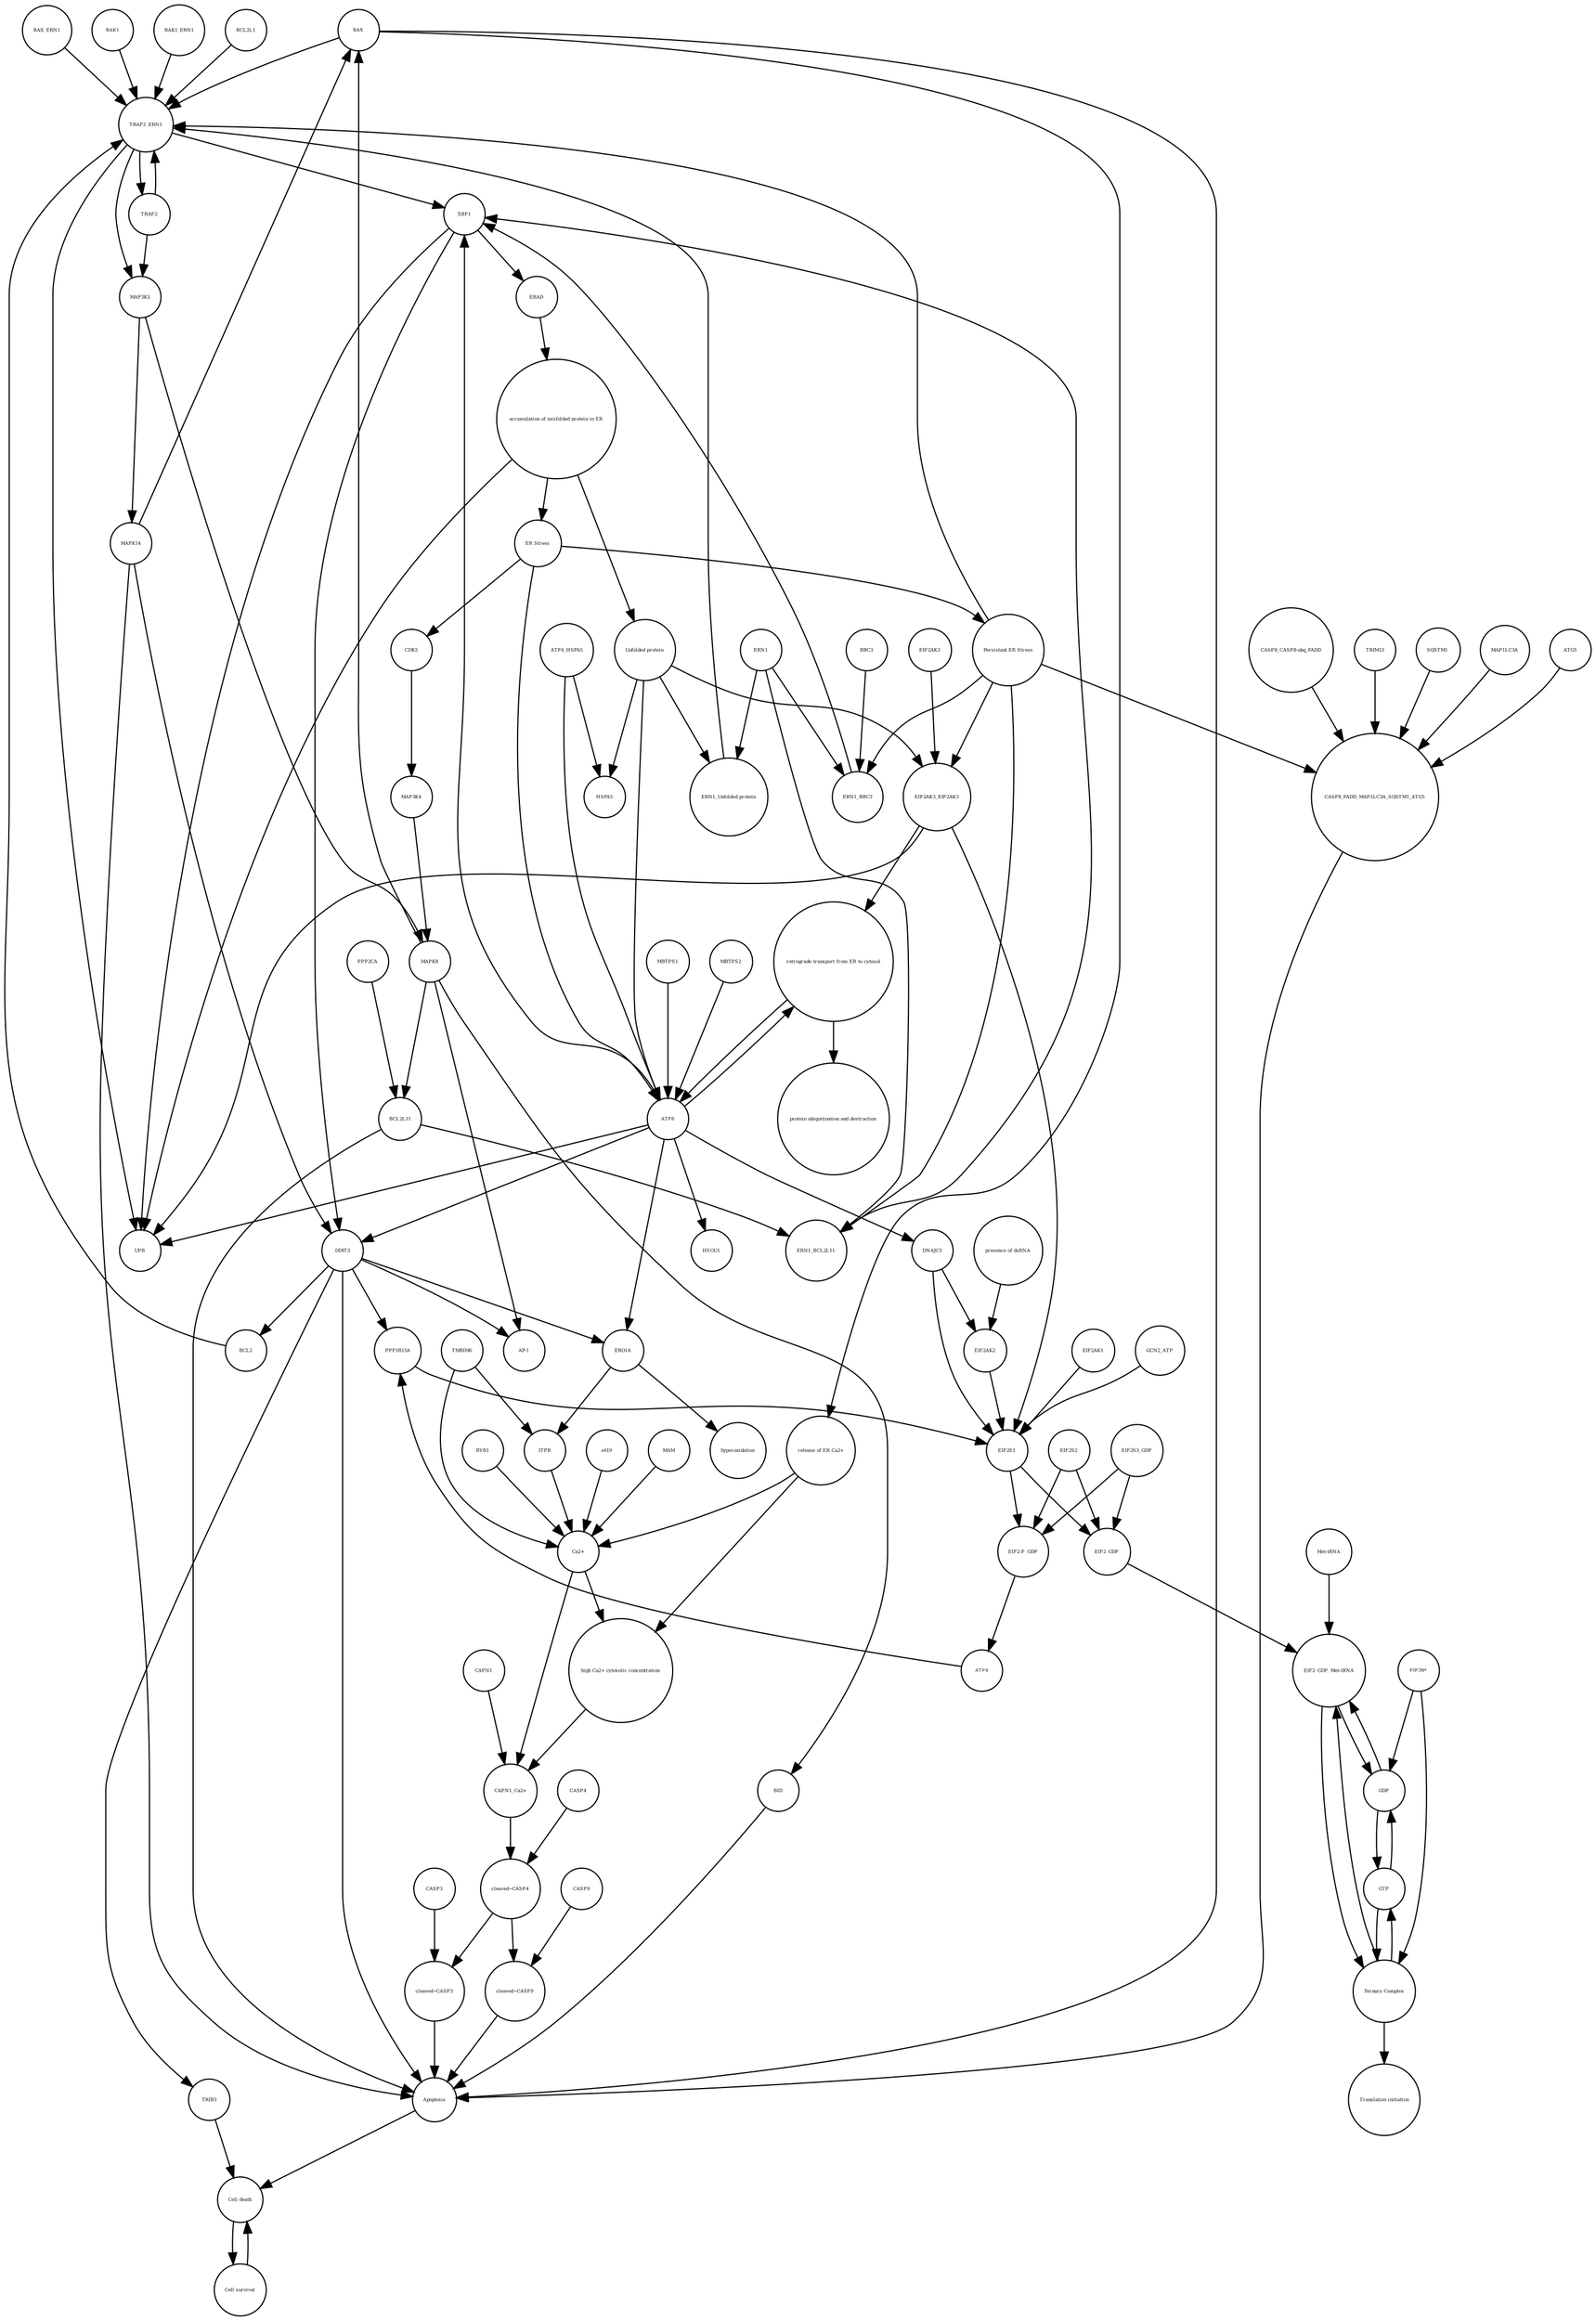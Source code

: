 strict digraph  {
BAX [annotation="urn_miriam_hgnc.symbol_BAX", bipartite=0, cls=macromolecule, fontsize=4, label=BAX, shape=circle];
"release of ER Ca2+" [annotation="", bipartite=0, cls=phenotype, fontsize=4, label="release of ER Ca2+", shape=circle];
"Cell death" [annotation="", bipartite=0, cls=phenotype, fontsize=4, label="Cell death", shape=circle];
"Cell survival" [annotation="", bipartite=0, cls=phenotype, fontsize=4, label="Cell survival", shape=circle];
"Ca2+" [annotation="urn_miriam_obo.chebi_CHEBI%3A29108", bipartite=0, cls="simple chemical", fontsize=4, label="Ca2+", shape=circle];
"high Ca2+ cytosolic concentration" [annotation="", bipartite=0, cls=phenotype, fontsize=4, label="high Ca2+ cytosolic concentration", shape=circle];
ERAD [annotation="", bipartite=0, cls=phenotype, fontsize=4, label=ERAD, shape=circle];
"accumulation of misfolded protein in ER" [annotation="", bipartite=0, cls=phenotype, fontsize=4, label="accumulation of misfolded protein in ER", shape=circle];
TMBIM6 [annotation="urn_miriam_hgnc.symbol_TMBIM6", bipartite=0, cls=macromolecule, fontsize=4, label=TMBIM6, shape=circle];
RYR1 [annotation="urn_miriam_hgnc.symbol_RYR1", bipartite=0, cls=macromolecule, fontsize=4, label=RYR1, shape=circle];
ATG5 [annotation="urn_miriam_hgnc.symbol_ATG5", bipartite=0, cls=macromolecule, fontsize=4, label=ATG5, shape=circle];
BCL2L1 [annotation="urn_miriam_hgnc.symbol_BCL2L1", bipartite=0, cls=macromolecule, fontsize=4, label=BCL2L1, shape=circle];
CASP4 [annotation="urn_miriam_hgnc.symbol_CASP4", bipartite=0, cls=macromolecule, fontsize=4, label=CASP4, shape=circle];
"protein ubiquitination and destruction" [annotation="", bipartite=0, cls=phenotype, fontsize=4, label="protein ubiquitination and destruction", shape=circle];
EIF2AK2 [annotation="urn_miriam_hgnc.symbol_EIF2AK2", bipartite=0, cls=macromolecule, fontsize=4, label=EIF2AK2, shape=circle];
"cleaved~CASP3" [annotation="urn_miriam_hgnc.symbol_CASP3", bipartite=0, cls=macromolecule, fontsize=4, label="cleaved~CASP3", shape=circle];
MAPK14 [annotation="urn_miriam_hgnc.symbol_MAPK14", bipartite=0, cls=macromolecule, fontsize=4, label=MAPK14, shape=circle];
MAP3K4 [annotation="urn_miriam_hgnc.symbol_MAP3K4", bipartite=0, cls=macromolecule, fontsize=4, label=MAP3K4, shape=circle];
EIF2AK3_EIF2AK3 [annotation="", bipartite=0, cls=complex, fontsize=4, label=EIF2AK3_EIF2AK3, shape=circle];
"CAPN1_Ca2+" [annotation="", bipartite=0, cls=complex, fontsize=4, label="CAPN1_Ca2+", shape=circle];
EIF2_GDP [annotation="", bipartite=0, cls=complex, fontsize=4, label=EIF2_GDP, shape=circle];
"cleaved~CASP4" [annotation="urn_miriam_hgnc.symbol_CASP4", bipartite=0, cls=macromolecule, fontsize=4, label="cleaved~CASP4", shape=circle];
"Persistant ER Stress" [annotation="", bipartite=0, cls=phenotype, fontsize=4, label="Persistant ER Stress", shape=circle];
ERN1_BCL2L11 [annotation="", bipartite=0, cls=complex, fontsize=4, label=ERN1_BCL2L11, shape=circle];
EIF2AK1 [annotation="urn_miriam_hgnc.symbol_EIF2AK1", bipartite=0, cls=macromolecule, fontsize=4, label=EIF2AK1, shape=circle];
CASP8_FADD_MAP1LC3A_SQSTM1_ATG5 [annotation="", bipartite=0, cls=complex, fontsize=4, label=CASP8_FADD_MAP1LC3A_SQSTM1_ATG5, shape=circle];
"CASP8_CASP8-ubq_FADD" [annotation="", bipartite=0, cls=complex, fontsize=4, label="CASP8_CASP8-ubq_FADD", shape=circle];
"EIF2_GDP_Met-tRNA" [annotation="", bipartite=0, cls=complex, fontsize=4, label="EIF2_GDP_Met-tRNA", shape=circle];
PPP1R15A [annotation="urn_miriam_hgnc.symbol_PPP1R15A", bipartite=0, cls=macromolecule, fontsize=4, label=PPP1R15A, shape=circle];
MBTPS1 [annotation="urn_miriam_hgnc.symbol_MBTPS1", bipartite=0, cls=macromolecule, fontsize=4, label=MBTPS1, shape=circle];
"presence of dsRNA" [annotation="", bipartite=0, cls=phenotype, fontsize=4, label="presence of dsRNA", shape=circle];
DDIT3 [annotation="urn_miriam_hgnc.symbol_DDIT3", bipartite=0, cls=macromolecule, fontsize=4, label=DDIT3, shape=circle];
BAX_ERN1 [annotation="", bipartite=0, cls=complex, fontsize=4, label=BAX_ERN1, shape=circle];
DNAJC3 [annotation="urn_miriam_hgnc.symbol_DNAJC3", bipartite=0, cls=macromolecule, fontsize=4, label=DNAJC3, shape=circle];
BCL2 [annotation="urn_miriam_hgnc.symbol_BCL2", bipartite=0, cls="nucleic acid feature", fontsize=4, label=BCL2, shape=circle];
BAK1 [annotation="urn_miriam_hgnc.symbol_BAK1", bipartite=0, cls=macromolecule, fontsize=4, label=BAK1, shape=circle];
ATF6 [annotation="urn_miriam_hgnc.symbol_ATF6", bipartite=0, cls=macromolecule, fontsize=4, label=ATF6, shape=circle];
ERN1_BBC3 [annotation="", bipartite=0, cls=complex, fontsize=4, label=ERN1_BBC3, shape=circle];
PPP2CA [annotation="urn_miriam_hgnc.symbol_PPP2CA", bipartite=0, cls=macromolecule, fontsize=4, label=PPP2CA, shape=circle];
GDP [annotation="urn_miriam_obo.chebi_CHEBI%3A65180", bipartite=0, cls="simple chemical", fontsize=4, label=GDP, shape=circle];
BID [annotation="urn_miriam_hgnc.symbol_BID", bipartite=0, cls=macromolecule, fontsize=4, label=BID, shape=circle];
TRAF2_ERN1 [annotation="", bipartite=0, cls=complex, fontsize=4, label=TRAF2_ERN1, shape=circle];
XBP1 [annotation="urn_miriam_hgnc.symbol_XBP1", bipartite=0, cls=macromolecule, fontsize=4, label=XBP1, shape=circle];
HSPA5 [annotation="urn_miriam_hgnc.symbol_HSPA5", bipartite=0, cls=macromolecule, fontsize=4, label=HSPA5, shape=circle];
"EIF2B*" [annotation="", bipartite=0, cls=complex, fontsize=4, label="EIF2B*", shape=circle];
BCL2L11 [annotation="urn_miriam_hgnc.symbol_BCL2L11", bipartite=0, cls=macromolecule, fontsize=4, label=BCL2L11, shape=circle];
CAPN1 [annotation="urn_miriam_hgnc.symbol_CAPN1", bipartite=0, cls=macromolecule, fontsize=4, label=CAPN1, shape=circle];
s619 [annotation="", bipartite=0, cls=complex, fontsize=4, label=s619, shape=circle];
"AP-1" [annotation="urn_miriam_hgnc.symbol_FOS|urn_miriam_hgnc.symbol_FOSB|urn_miriam_hgnc.symbol_FOSL1|urn_miriam_hgnc.symbol_FOSL2|urn_miriam_hgnc.symbol_JUN|urn_miriam_hgnc.symbol_JUNB|urn_miriam_hgnc.symbol_JUND", bipartite=0, cls=macromolecule, fontsize=4, label="AP-1", shape=circle];
HYOU1 [annotation="urn_miriam_hgnc.symbol_HYOU1", bipartite=0, cls=macromolecule, fontsize=4, label=HYOU1, shape=circle];
TRIM13 [annotation="urn_miriam_hgnc.symbol_TRIM13", bipartite=0, cls=macromolecule, fontsize=4, label=TRIM13, shape=circle];
"retrograde transport from ER to cytosol" [annotation="", bipartite=0, cls=phenotype, fontsize=4, label="retrograde transport from ER to cytosol", shape=circle];
GCN2_ATP [annotation="", bipartite=0, cls=complex, fontsize=4, label=GCN2_ATP, shape=circle];
"EIF2-P_GDP" [annotation="", bipartite=0, cls=complex, fontsize=4, label="EIF2-P_GDP", shape=circle];
TRAF2 [annotation="urn_miriam_hgnc.symbol_TRAF2", bipartite=0, cls=macromolecule, fontsize=4, label=TRAF2, shape=circle];
"cleaved~CASP9" [annotation="urn_miriam_hgnc.symbol_CASP9", bipartite=0, cls=macromolecule, fontsize=4, label="cleaved~CASP9", shape=circle];
CASP3 [annotation="urn_miriam_hgnc.symbol_CASP3", bipartite=0, cls=macromolecule, fontsize=4, label=CASP3, shape=circle];
EIF2AK3 [annotation="urn_miriam_hgnc.symbol_EIF2AK3", bipartite=0, cls=macromolecule, fontsize=4, label=EIF2AK3, shape=circle];
EIF2S2 [annotation="urn_miriam_hgnc.symbol_EIF2S2", bipartite=0, cls=macromolecule, fontsize=4, label=EIF2S2, shape=circle];
hyperoxidation [annotation="", bipartite=0, cls=phenotype, fontsize=4, label=hyperoxidation, shape=circle];
"ERN1_Unfolded protein" [annotation="", bipartite=0, cls=complex, fontsize=4, label="ERN1_Unfolded protein", shape=circle];
ATF4 [annotation="urn_miriam_hgnc.symbol_ATF4", bipartite=0, cls=macromolecule, fontsize=4, label=ATF4, shape=circle];
"Ternary Complex" [annotation="", bipartite=0, cls=complex, fontsize=4, label="Ternary Complex", shape=circle];
ERO1A [annotation="urn_miriam_hgnc.symbol_ERO1A", bipartite=0, cls=macromolecule, fontsize=4, label=ERO1A, shape=circle];
UPR [annotation="", bipartite=0, cls=phenotype, fontsize=4, label=UPR, shape=circle];
"Translation initiation" [annotation="", bipartite=0, cls=phenotype, fontsize=4, label="Translation initiation", shape=circle];
MAPK8 [annotation="urn_miriam_hgnc.symbol_MAPK8", bipartite=0, cls=macromolecule, fontsize=4, label=MAPK8, shape=circle];
ATF6_HSPA5 [annotation="", bipartite=0, cls=complex, fontsize=4, label=ATF6_HSPA5, shape=circle];
MBTPS2 [annotation="urn_miriam_hgnc.symbol_MBTPS2", bipartite=0, cls=macromolecule, fontsize=4, label=MBTPS2, shape=circle];
TRIB3 [annotation="urn_miriam_hgnc.symbol_TRIB3", bipartite=0, cls=macromolecule, fontsize=4, label=TRIB3, shape=circle];
"SQSTM1 " [annotation="urn_miriam_hgnc.symbol_SQSTM1", bipartite=0, cls=macromolecule, fontsize=4, label="SQSTM1 ", shape=circle];
BBC3 [annotation="urn_miriam_hgnc.symbol_BBC3", bipartite=0, cls=macromolecule, fontsize=4, label=BBC3, shape=circle];
MAP1LC3A [annotation="urn_miriam_hgnc.symbol_MAP1LC3A", bipartite=0, cls=macromolecule, fontsize=4, label=MAP1LC3A, shape=circle];
BAK1_ERN1 [annotation="", bipartite=0, cls=complex, fontsize=4, label=BAK1_ERN1, shape=circle];
GTP [annotation="urn_miriam_obo.chebi_CHEBI%3A57600", bipartite=0, cls="simple chemical", fontsize=4, label=GTP, shape=circle];
CASP9 [annotation="urn_miriam_hgnc.symbol_CSAP9", bipartite=0, cls=macromolecule, fontsize=4, label=CASP9, shape=circle];
ITPR [annotation="urn_miriam_hgnc.symbol_ITPR1|urn_miriam_hgnc.symbol_ITPR2|urn_miriam_hgnc.symbol_ITPR3", bipartite=0, cls=macromolecule, fontsize=4, label=ITPR, shape=circle];
Apoptosis [annotation="", bipartite=0, cls=phenotype, fontsize=4, label=Apoptosis, shape=circle];
MAM [annotation="", bipartite=0, cls=phenotype, fontsize=4, label=MAM, shape=circle];
"Unfolded protein" [annotation="", bipartite=0, cls=macromolecule, fontsize=4, label="Unfolded protein", shape=circle];
"Met-tRNA" [annotation="urn_miriam_hgnc_HGNC%3A34779", bipartite=0, cls="nucleic acid feature", fontsize=4, label="Met-tRNA", shape=circle];
"ER Stress" [annotation="", bipartite=0, cls=phenotype, fontsize=4, label="ER Stress", shape=circle];
ERN1 [annotation="urn_miriam_hgnc.symbol_ERN1", bipartite=0, cls=macromolecule, fontsize=4, label=ERN1, shape=circle];
EIF2S1 [annotation="urn_miriam_hgnc.symbol_EIF2S1", bipartite=0, cls=macromolecule, fontsize=4, label=EIF2S1, shape=circle];
MAP3K5 [annotation="urn_miriam_hgnc.symbol_MAP3K5", bipartite=0, cls=macromolecule, fontsize=4, label=MAP3K5, shape=circle];
CDK5 [annotation="urn_miriam_hgnc.symbol_CDK5", bipartite=0, cls=macromolecule, fontsize=4, label=CDK5, shape=circle];
EIF2S3_GDP [annotation="", bipartite=0, cls=complex, fontsize=4, label=EIF2S3_GDP, shape=circle];
BAX -> "release of ER Ca2+"  [annotation="", interaction_type=stimulation];
BAX -> TRAF2_ERN1  [annotation="urn_miriam_pubmed_23850759|urn_miriam_pubmed_23430059|urn_miriam_pubmed_26587781", interaction_type=catalysis];
BAX -> Apoptosis  [annotation="", interaction_type=production];
"release of ER Ca2+" -> "Ca2+"  [annotation=urn_miriam_pubmed_23850759, interaction_type=catalysis];
"release of ER Ca2+" -> "high Ca2+ cytosolic concentration"  [annotation="", interaction_type=production];
"Cell death" -> "Cell survival"  [annotation="", interaction_type=inhibition];
"Cell survival" -> "Cell death"  [annotation="", interaction_type=inhibition];
"Ca2+" -> "high Ca2+ cytosolic concentration"  [annotation="", interaction_type=stimulation];
"Ca2+" -> "CAPN1_Ca2+"  [annotation="", interaction_type=production];
"high Ca2+ cytosolic concentration" -> "CAPN1_Ca2+"  [annotation=urn_miriam_pubmed_19931333, interaction_type=catalysis];
ERAD -> "accumulation of misfolded protein in ER"  [annotation="", interaction_type=inhibition];
"accumulation of misfolded protein in ER" -> "Unfolded protein"  [annotation="", interaction_type=production];
"accumulation of misfolded protein in ER" -> UPR  [annotation="", interaction_type=production];
"accumulation of misfolded protein in ER" -> "ER Stress"  [annotation="", interaction_type=production];
TMBIM6 -> ITPR  [annotation="urn_miriam_pubmed_23850759|urn_miriam_pubmed_23430059", interaction_type=catalysis];
TMBIM6 -> "Ca2+"  [annotation=urn_miriam_pubmed_23850759, interaction_type=catalysis];
RYR1 -> "Ca2+"  [annotation=urn_miriam_pubmed_23850759, interaction_type=catalysis];
ATG5 -> CASP8_FADD_MAP1LC3A_SQSTM1_ATG5  [annotation="", interaction_type=production];
BCL2L1 -> TRAF2_ERN1  [annotation="urn_miriam_pubmed_23850759|urn_miriam_pubmed_23430059|urn_miriam_pubmed_26587781", interaction_type=inhibition];
CASP4 -> "cleaved~CASP4"  [annotation="", interaction_type=production];
EIF2AK2 -> EIF2S1  [annotation="urn_miriam_pubmed_12667446|urn_miriam_pubmed_16246152|urn_miriam_pubmed_12601012|urn_miriam_pubmed_23850759|urn_miriam_pubmed_18360008|urn_miriam_pubmed_26587781", interaction_type=catalysis];
"cleaved~CASP3" -> Apoptosis  [annotation="", interaction_type=production];
MAPK14 -> Apoptosis  [annotation="", interaction_type=production];
MAPK14 -> DDIT3  [annotation="urn_miriam_pubmed_23850759|urn_miriam_pubmed_23430059|urn_miriam_pubmed_26137585", interaction_type=catalysis];
MAPK14 -> BAX  [annotation="urn_miriam_pubmed_18191217|urn_miriam_pubmed_23430059", interaction_type=catalysis];
MAP3K4 -> MAPK8  [annotation="urn_miriam_pubmed_18191217|urn_miriam_pubmed_23850759|urn_miriam_pubmed_26587781", interaction_type=catalysis];
EIF2AK3_EIF2AK3 -> UPR  [annotation="", interaction_type=production];
EIF2AK3_EIF2AK3 -> "retrograde transport from ER to cytosol"  [annotation="", interaction_type=production];
EIF2AK3_EIF2AK3 -> EIF2S1  [annotation="urn_miriam_pubmed_12667446|urn_miriam_pubmed_16246152|urn_miriam_pubmed_12601012|urn_miriam_pubmed_23850759|urn_miriam_pubmed_18360008|urn_miriam_pubmed_26587781", interaction_type=catalysis];
"CAPN1_Ca2+" -> "cleaved~CASP4"  [annotation=urn_miriam_pubmed_19931333, interaction_type=catalysis];
EIF2_GDP -> "EIF2_GDP_Met-tRNA"  [annotation="", interaction_type=production];
"cleaved~CASP4" -> "cleaved~CASP3"  [annotation="urn_miriam_pubmed_19931333|urn_miriam_pubmed_26618107", interaction_type=catalysis];
"cleaved~CASP4" -> "cleaved~CASP9"  [annotation="urn_miriam_pubmed_19931333|urn_miriam_pubmed_26618107", interaction_type=catalysis];
"Persistant ER Stress" -> ERN1_BCL2L11  [annotation="urn_miriam_pubmed_23850759|urn_miriam_pubmed_23430059|urn_miriam_pubmed_26587781", interaction_type=inhibition];
"Persistant ER Stress" -> CASP8_FADD_MAP1LC3A_SQSTM1_ATG5  [annotation=urn_miriam_pubmed_17991856, interaction_type=catalysis];
"Persistant ER Stress" -> ERN1_BBC3  [annotation="urn_miriam_pubmed_23430059|urn_miriam_pubmed_17991856", interaction_type=inhibition];
"Persistant ER Stress" -> TRAF2_ERN1  [annotation="urn_miriam_pubmed_23850759|urn_miriam_pubmed_23430059|urn_miriam_pubmed_26587781", interaction_type=inhibition];
"Persistant ER Stress" -> EIF2AK3_EIF2AK3  [annotation=urn_miriam_pubmed_17991856, interaction_type=catalysis];
ERN1_BCL2L11 -> XBP1  [annotation="urn_miriam_pubmed_26587781|urn_miriam_pubmed_23430059", interaction_type=catalysis];
EIF2AK1 -> EIF2S1  [annotation="urn_miriam_pubmed_23850759|urn_miriam_pubmed_12667446|urn_miriam_pubmed_16246152|urn_miriam_pubmed_12601012", interaction_type=catalysis];
CASP8_FADD_MAP1LC3A_SQSTM1_ATG5 -> Apoptosis  [annotation="", interaction_type=production];
"CASP8_CASP8-ubq_FADD" -> CASP8_FADD_MAP1LC3A_SQSTM1_ATG5  [annotation="", interaction_type=production];
"EIF2_GDP_Met-tRNA" -> "Ternary Complex"  [annotation="", interaction_type=production];
"EIF2_GDP_Met-tRNA" -> GDP  [annotation="", interaction_type=production];
PPP1R15A -> EIF2S1  [annotation="urn_miriam_pubmed_23850759|urn_miriam_pubmed_12667446|urn_miriam_pubmed_16246152|urn_miriam_pubmed_12601012", interaction_type=catalysis];
MBTPS1 -> ATF6  [annotation="urn_miriam_pubmed_18360008|urn_miriam_pubmed_17991856|urn_miriam_pubmed_26587781|urn_miriam_pubmed_23850759", interaction_type=catalysis];
"presence of dsRNA" -> EIF2AK2  [annotation="urn_miriam_pubmed_12601012|urn_miriam_pubmed_26587781|urn_miriam_pubmed_23850759", interaction_type=catalysis];
DDIT3 -> ERO1A  [annotation="urn_miriam_pubmed_23850759|urn_miriam_pubmed_25387528", interaction_type=catalysis];
DDIT3 -> PPP1R15A  [annotation="urn_miriam_pubmed_23850759|urn_miriam_pubmed_31638256", interaction_type=catalysis];
DDIT3 -> BCL2  [annotation="urn_miriam_pubmed_30662442|urn_miriam_pubmed_23850759", interaction_type=inhibition];
DDIT3 -> "AP-1"  [annotation="urn_miriam_pubmed_26618107|urn_miriam_pubmed_26587781|urn_miriam_pubmed_23850759", interaction_type=catalysis];
DDIT3 -> Apoptosis  [annotation="", interaction_type=production];
DDIT3 -> TRIB3  [annotation="urn_miriam_pubmed_23430059|urn_miriam_pubmed_18940792", interaction_type=catalysis];
BAX_ERN1 -> TRAF2_ERN1  [annotation="urn_miriam_pubmed_23850759|urn_miriam_pubmed_23430059|urn_miriam_pubmed_26587781", interaction_type=catalysis];
DNAJC3 -> EIF2S1  [annotation="urn_miriam_pubmed_12667446|urn_miriam_pubmed_16246152|urn_miriam_pubmed_12601012|urn_miriam_pubmed_23850759|urn_miriam_pubmed_18360008|urn_miriam_pubmed_26587781", interaction_type=inhibition];
DNAJC3 -> EIF2AK2  [annotation="urn_miriam_pubmed_12601012|urn_miriam_pubmed_26587781|urn_miriam_pubmed_23850759", interaction_type=inhibition];
BCL2 -> TRAF2_ERN1  [annotation="urn_miriam_pubmed_23850759|urn_miriam_pubmed_23430059|urn_miriam_pubmed_26587781", interaction_type=inhibition];
BAK1 -> TRAF2_ERN1  [annotation="urn_miriam_pubmed_23850759|urn_miriam_pubmed_23430059|urn_miriam_pubmed_26587781", interaction_type=catalysis];
ATF6 -> HYOU1  [annotation=urn_miriam_pubmed_18360008, interaction_type=catalysis];
ATF6 -> "retrograde transport from ER to cytosol"  [annotation="", interaction_type=production];
ATF6 -> DDIT3  [annotation="urn_miriam_pubmed_26587781|urn_miriam_pubmed_17991856|urn_miriam_pubmed_28843399", interaction_type=catalysis];
ATF6 -> ERO1A  [annotation="urn_miriam_pubmed_23850759|urn_miriam_pubmed_25387528", interaction_type=catalysis];
ATF6 -> UPR  [annotation="", interaction_type=production];
ATF6 -> DNAJC3  [annotation="urn_miriam_pubmed_12601012|urn_miriam_pubmed_18360008", interaction_type=catalysis];
ATF6 -> XBP1  [annotation="urn_miriam_pubmed_26587781|urn_miriam_pubmed_23430059", interaction_type=catalysis];
ERN1_BBC3 -> XBP1  [annotation="urn_miriam_pubmed_26587781|urn_miriam_pubmed_23430059", interaction_type=catalysis];
PPP2CA -> BCL2L11  [annotation="urn_miriam_pubmed_23850759|urn_miriam_pubmed_23430059", interaction_type=catalysis];
GDP -> GTP  [annotation="", interaction_type=production];
GDP -> "EIF2_GDP_Met-tRNA"  [annotation="", interaction_type=production];
BID -> Apoptosis  [annotation="", interaction_type=production];
TRAF2_ERN1 -> MAP3K5  [annotation=urn_miriam_pubmed_23850759, interaction_type=catalysis];
TRAF2_ERN1 -> TRAF2  [annotation=urn_miriam_pubmed_23850759, interaction_type=catalysis];
TRAF2_ERN1 -> UPR  [annotation="", interaction_type=production];
TRAF2_ERN1 -> XBP1  [annotation="urn_miriam_pubmed_26587781|urn_miriam_pubmed_23430059", interaction_type=catalysis];
XBP1 -> DDIT3  [annotation="urn_miriam_pubmed_26587781|urn_miriam_pubmed_17991856|urn_miriam_pubmed_28843399", interaction_type=catalysis];
XBP1 -> ERAD  [annotation="", interaction_type=production];
XBP1 -> UPR  [annotation="", interaction_type=production];
"EIF2B*" -> "Ternary Complex"  [annotation="urn_miriam_pubmed_23850759|urn_miriam_pubmed_16246152", interaction_type=catalysis];
"EIF2B*" -> GDP  [annotation="urn_miriam_pubmed_23850759|urn_miriam_pubmed_16246152", interaction_type=catalysis];
BCL2L11 -> ERN1_BCL2L11  [annotation="", interaction_type=production];
BCL2L11 -> Apoptosis  [annotation="", interaction_type=production];
CAPN1 -> "CAPN1_Ca2+"  [annotation="", interaction_type=production];
s619 -> "Ca2+"  [annotation=urn_miriam_pubmed_23850759, interaction_type=catalysis];
TRIM13 -> CASP8_FADD_MAP1LC3A_SQSTM1_ATG5  [annotation=urn_miriam_pubmed_17991856, interaction_type=catalysis];
"retrograde transport from ER to cytosol" -> ATF6  [annotation="urn_miriam_pubmed_18360008|urn_miriam_pubmed_17991856|urn_miriam_pubmed_26587781|urn_miriam_pubmed_12847084", interaction_type=inhibition];
"retrograde transport from ER to cytosol" -> "protein ubiquitination and destruction"  [annotation="", interaction_type=production];
GCN2_ATP -> EIF2S1  [annotation="urn_miriam_pubmed_12667446|urn_miriam_pubmed_16246152|urn_miriam_pubmed_12601012|urn_miriam_pubmed_23850759|urn_miriam_pubmed_18360008|urn_miriam_pubmed_26587781", interaction_type=catalysis];
"EIF2-P_GDP" -> ATF4  [annotation="urn_miriam_pubmed_15277680|urn_miriam_pubmed_16246152|urn_miriam_pubmed_23850759", interaction_type=catalysis];
TRAF2 -> TRAF2_ERN1  [annotation="", interaction_type=production];
TRAF2 -> MAP3K5  [annotation=urn_miriam_pubmed_23850759, interaction_type=catalysis];
"cleaved~CASP9" -> Apoptosis  [annotation="", interaction_type=production];
CASP3 -> "cleaved~CASP3"  [annotation="", interaction_type=production];
EIF2AK3 -> EIF2AK3_EIF2AK3  [annotation="", interaction_type=production];
EIF2S2 -> EIF2_GDP  [annotation="", interaction_type=production];
EIF2S2 -> "EIF2-P_GDP"  [annotation="", interaction_type=production];
"ERN1_Unfolded protein" -> TRAF2_ERN1  [annotation="", interaction_type=production];
ATF4 -> PPP1R15A  [annotation="urn_miriam_pubmed_23850759|urn_miriam_pubmed_31638256", interaction_type=catalysis];
"Ternary Complex" -> GTP  [annotation="", interaction_type=production];
"Ternary Complex" -> "EIF2_GDP_Met-tRNA"  [annotation="", interaction_type=production];
"Ternary Complex" -> "Translation initiation"  [annotation="", interaction_type=production];
ERO1A -> ITPR  [annotation="urn_miriam_pubmed_23850759|urn_miriam_pubmed_23430059", interaction_type=catalysis];
ERO1A -> hyperoxidation  [annotation="", interaction_type=production];
MAPK8 -> BCL2L11  [annotation="urn_miriam_pubmed_26018731|urn_miriam_pubmed_23850759", interaction_type=catalysis];
MAPK8 -> BAX  [annotation="urn_miriam_pubmed_18191217|urn_miriam_pubmed_23430059", interaction_type=catalysis];
MAPK8 -> "AP-1"  [annotation="urn_miriam_pubmed_26618107|urn_miriam_pubmed_26587781|urn_miriam_pubmed_23850759", interaction_type=catalysis];
MAPK8 -> BID  [annotation="urn_miriam_pubmed_23430059|urn_miriam_pubmed_11583631", interaction_type=catalysis];
ATF6_HSPA5 -> ATF6  [annotation="", interaction_type=production];
ATF6_HSPA5 -> HSPA5  [annotation="", interaction_type=production];
MBTPS2 -> ATF6  [annotation="urn_miriam_pubmed_23850759|urn_miriam_pubmed_26587781|urn_miriam_pubmed_17991856|urn_miriam_pubmed_18360008", interaction_type=catalysis];
TRIB3 -> "Cell death"  [annotation="", interaction_type=production];
"SQSTM1 " -> CASP8_FADD_MAP1LC3A_SQSTM1_ATG5  [annotation="", interaction_type=production];
BBC3 -> ERN1_BBC3  [annotation="", interaction_type=production];
MAP1LC3A -> CASP8_FADD_MAP1LC3A_SQSTM1_ATG5  [annotation="", interaction_type=production];
BAK1_ERN1 -> TRAF2_ERN1  [annotation="urn_miriam_pubmed_23850759|urn_miriam_pubmed_23430059|urn_miriam_pubmed_26587781", interaction_type=catalysis];
GTP -> "Ternary Complex"  [annotation="", interaction_type=production];
GTP -> GDP  [annotation="", interaction_type=production];
CASP9 -> "cleaved~CASP9"  [annotation="", interaction_type=production];
ITPR -> "Ca2+"  [annotation=urn_miriam_pubmed_23850759, interaction_type=catalysis];
Apoptosis -> "Cell death"  [annotation="", interaction_type=production];
MAM -> "Ca2+"  [annotation=urn_miriam_pubmed_23850759, interaction_type=catalysis];
"Unfolded protein" -> "ERN1_Unfolded protein"  [annotation="", interaction_type=production];
"Unfolded protein" -> ATF6  [annotation="urn_miriam_pubmed_19509052|urn_miriam_pubmed_12847084|urn_miriam_pubmed_23850759", interaction_type=catalysis];
"Unfolded protein" -> HSPA5  [annotation="urn_miriam_pubmed_19509052|urn_miriam_pubmed_12847084|urn_miriam_pubmed_23850759", interaction_type=catalysis];
"Unfolded protein" -> EIF2AK3_EIF2AK3  [annotation=urn_miriam_pubmed_17991856, interaction_type=catalysis];
"Met-tRNA" -> "EIF2_GDP_Met-tRNA"  [annotation="", interaction_type=production];
"ER Stress" -> CDK5  [annotation=urn_miriam_pubmed_22388889, interaction_type=catalysis];
"ER Stress" -> "Persistant ER Stress"  [annotation="", interaction_type=production];
"ER Stress" -> ATF6  [annotation="urn_miriam_pubmed_18360008|urn_miriam_pubmed_17991856|urn_miriam_pubmed_26587781|urn_miriam_pubmed_12847084", interaction_type=catalysis];
ERN1 -> "ERN1_Unfolded protein"  [annotation="", interaction_type=production];
ERN1 -> ERN1_BCL2L11  [annotation="", interaction_type=production];
ERN1 -> ERN1_BBC3  [annotation="", interaction_type=production];
EIF2S1 -> EIF2_GDP  [annotation="", interaction_type=production];
EIF2S1 -> "EIF2-P_GDP"  [annotation="", interaction_type=production];
MAP3K5 -> MAPK8  [annotation="urn_miriam_pubmed_18191217|urn_miriam_pubmed_23850759|urn_miriam_pubmed_26587781", interaction_type=catalysis];
MAP3K5 -> MAPK14  [annotation="urn_miriam_pubmed_23850759|urn_miriam_pubmed_12215209", interaction_type=catalysis];
CDK5 -> MAP3K4  [annotation=urn_miriam_pubmed_22388889, interaction_type=catalysis];
EIF2S3_GDP -> EIF2_GDP  [annotation="", interaction_type=production];
EIF2S3_GDP -> "EIF2-P_GDP"  [annotation="", interaction_type=production];
}
